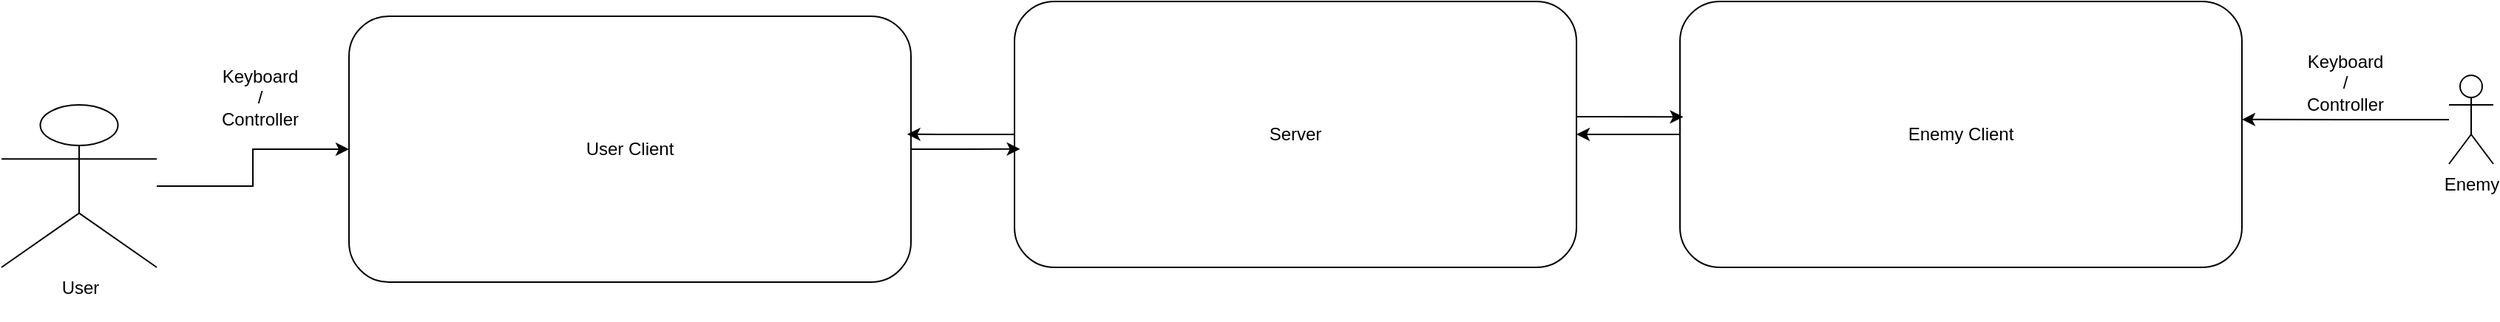 <mxfile version="24.7.16">
  <diagram name="Page-1" id="t9xWpzIiDnhU-qV9zuwO">
    <mxGraphModel dx="2801" dy="1004" grid="1" gridSize="10" guides="1" tooltips="1" connect="1" arrows="1" fold="1" page="1" pageScale="1" pageWidth="850" pageHeight="1100" math="0" shadow="0">
      <root>
        <mxCell id="0" />
        <mxCell id="1" parent="0" />
        <mxCell id="gbvmhoW2cTLYdGlF09vs-1" value="User Client" style="rounded=1;whiteSpace=wrap;html=1;" vertex="1" parent="1">
          <mxGeometry x="-190" y="370" width="380" height="180" as="geometry" />
        </mxCell>
        <mxCell id="gbvmhoW2cTLYdGlF09vs-10" style="edgeStyle=orthogonalEdgeStyle;rounded=0;orthogonalLoop=1;jettySize=auto;html=1;entryX=1;entryY=0.5;entryDx=0;entryDy=0;" edge="1" parent="1" source="gbvmhoW2cTLYdGlF09vs-2" target="gbvmhoW2cTLYdGlF09vs-4">
          <mxGeometry relative="1" as="geometry" />
        </mxCell>
        <mxCell id="gbvmhoW2cTLYdGlF09vs-2" value="Enemy Client" style="rounded=1;whiteSpace=wrap;html=1;" vertex="1" parent="1">
          <mxGeometry x="710" y="360" width="380" height="180" as="geometry" />
        </mxCell>
        <mxCell id="gbvmhoW2cTLYdGlF09vs-4" value="Server" style="rounded=1;whiteSpace=wrap;html=1;" vertex="1" parent="1">
          <mxGeometry x="260" y="360" width="380" height="180" as="geometry" />
        </mxCell>
        <mxCell id="gbvmhoW2cTLYdGlF09vs-9" style="edgeStyle=orthogonalEdgeStyle;rounded=0;orthogonalLoop=1;jettySize=auto;html=1;entryX=0.01;entryY=0.555;entryDx=0;entryDy=0;entryPerimeter=0;" edge="1" parent="1" source="gbvmhoW2cTLYdGlF09vs-1" target="gbvmhoW2cTLYdGlF09vs-4">
          <mxGeometry relative="1" as="geometry" />
        </mxCell>
        <mxCell id="gbvmhoW2cTLYdGlF09vs-11" style="edgeStyle=orthogonalEdgeStyle;rounded=0;orthogonalLoop=1;jettySize=auto;html=1;entryX=0.993;entryY=0.444;entryDx=0;entryDy=0;entryPerimeter=0;" edge="1" parent="1" source="gbvmhoW2cTLYdGlF09vs-4" target="gbvmhoW2cTLYdGlF09vs-1">
          <mxGeometry relative="1" as="geometry" />
        </mxCell>
        <mxCell id="gbvmhoW2cTLYdGlF09vs-12" style="edgeStyle=orthogonalEdgeStyle;rounded=0;orthogonalLoop=1;jettySize=auto;html=1;entryX=0.006;entryY=0.434;entryDx=0;entryDy=0;entryPerimeter=0;" edge="1" parent="1" source="gbvmhoW2cTLYdGlF09vs-4" target="gbvmhoW2cTLYdGlF09vs-2">
          <mxGeometry relative="1" as="geometry">
            <Array as="points">
              <mxPoint x="660" y="438" />
              <mxPoint x="660" y="438" />
            </Array>
          </mxGeometry>
        </mxCell>
        <mxCell id="gbvmhoW2cTLYdGlF09vs-14" style="edgeStyle=orthogonalEdgeStyle;rounded=0;orthogonalLoop=1;jettySize=auto;html=1;" edge="1" parent="1" source="gbvmhoW2cTLYdGlF09vs-13" target="gbvmhoW2cTLYdGlF09vs-1">
          <mxGeometry relative="1" as="geometry" />
        </mxCell>
        <mxCell id="gbvmhoW2cTLYdGlF09vs-13" value="&lt;div&gt;User&lt;/div&gt;&lt;div&gt;&lt;br&gt;&lt;/div&gt;" style="shape=umlActor;verticalLabelPosition=bottom;verticalAlign=top;html=1;outlineConnect=0;" vertex="1" parent="1">
          <mxGeometry x="-425" y="430" width="105" height="110" as="geometry" />
        </mxCell>
        <mxCell id="gbvmhoW2cTLYdGlF09vs-15" value="Enemy" style="shape=umlActor;verticalLabelPosition=bottom;verticalAlign=top;html=1;outlineConnect=0;" vertex="1" parent="1">
          <mxGeometry x="1230" y="410" width="30" height="60" as="geometry" />
        </mxCell>
        <mxCell id="gbvmhoW2cTLYdGlF09vs-16" style="edgeStyle=orthogonalEdgeStyle;rounded=0;orthogonalLoop=1;jettySize=auto;html=1;entryX=1;entryY=0.444;entryDx=0;entryDy=0;entryPerimeter=0;" edge="1" parent="1" source="gbvmhoW2cTLYdGlF09vs-15" target="gbvmhoW2cTLYdGlF09vs-2">
          <mxGeometry relative="1" as="geometry" />
        </mxCell>
        <mxCell id="gbvmhoW2cTLYdGlF09vs-19" value="Keyboard / Controller" style="text;html=1;align=center;verticalAlign=middle;whiteSpace=wrap;rounded=0;" vertex="1" parent="1">
          <mxGeometry x="1130" y="400" width="60" height="30" as="geometry" />
        </mxCell>
        <mxCell id="gbvmhoW2cTLYdGlF09vs-20" value="Keyboard / Controller" style="text;html=1;align=center;verticalAlign=middle;whiteSpace=wrap;rounded=0;" vertex="1" parent="1">
          <mxGeometry x="-280" y="410" width="60" height="30" as="geometry" />
        </mxCell>
      </root>
    </mxGraphModel>
  </diagram>
</mxfile>
